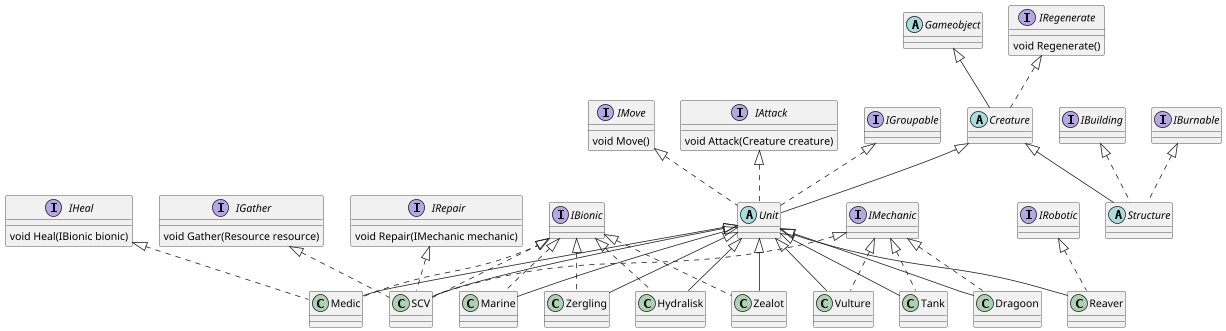 @startuml
'https://plantuml.com/class-diagram

scale 0.75

abstract class Gameobject {
}

abstract class Creature extends Gameobject implements IRegenerate {
}

abstract class Unit extends Creature implements IMove, IAttack, IGroupable {
}

abstract class Structure extends Creature implements IBuilding, IBurnable {
}

class Marine extends Unit implements IBionic {
}
class Medic extends Unit implements IHeal, IBionic {
}
class SCV extends Unit implements IGather, IRepair, IBionic ,IMechanic {
}
class Vulture extends Unit implements IMechanic {
}
class Tank extends Unit implements IMechanic {
}

class Zergling extends Unit implements IBionic {
}
class Hydralisk extends Unit implements IBionic {
}

class Zealot extends Unit implements IBionic {
}
class Dragoon extends Unit implements IMechanic {
}
class Reaver extends Unit implements IRobotic {
}

interface IMove {
void Move()
}
interface IAttack {
void Attack(Creature creature)
}
'interface IAttackable {}
interface IHeal {
void Heal(IBionic bionic)
}
'Marker below:
'interface IHealable {}
interface IRegenerate {
void Regenerate()
}
interface IRepair {
void Repair(IMechanic mechanic)
}
'Marker below:
'interface IRepairable {}
interface IGather {
void Gather(Resource resource)
}
'Markers below:
interface IGroupable {}
interface IBuilding {}
interface IBionic {}
interface IMechanic {}
interface IRobotic {}
interface IBurnable {}

@enduml